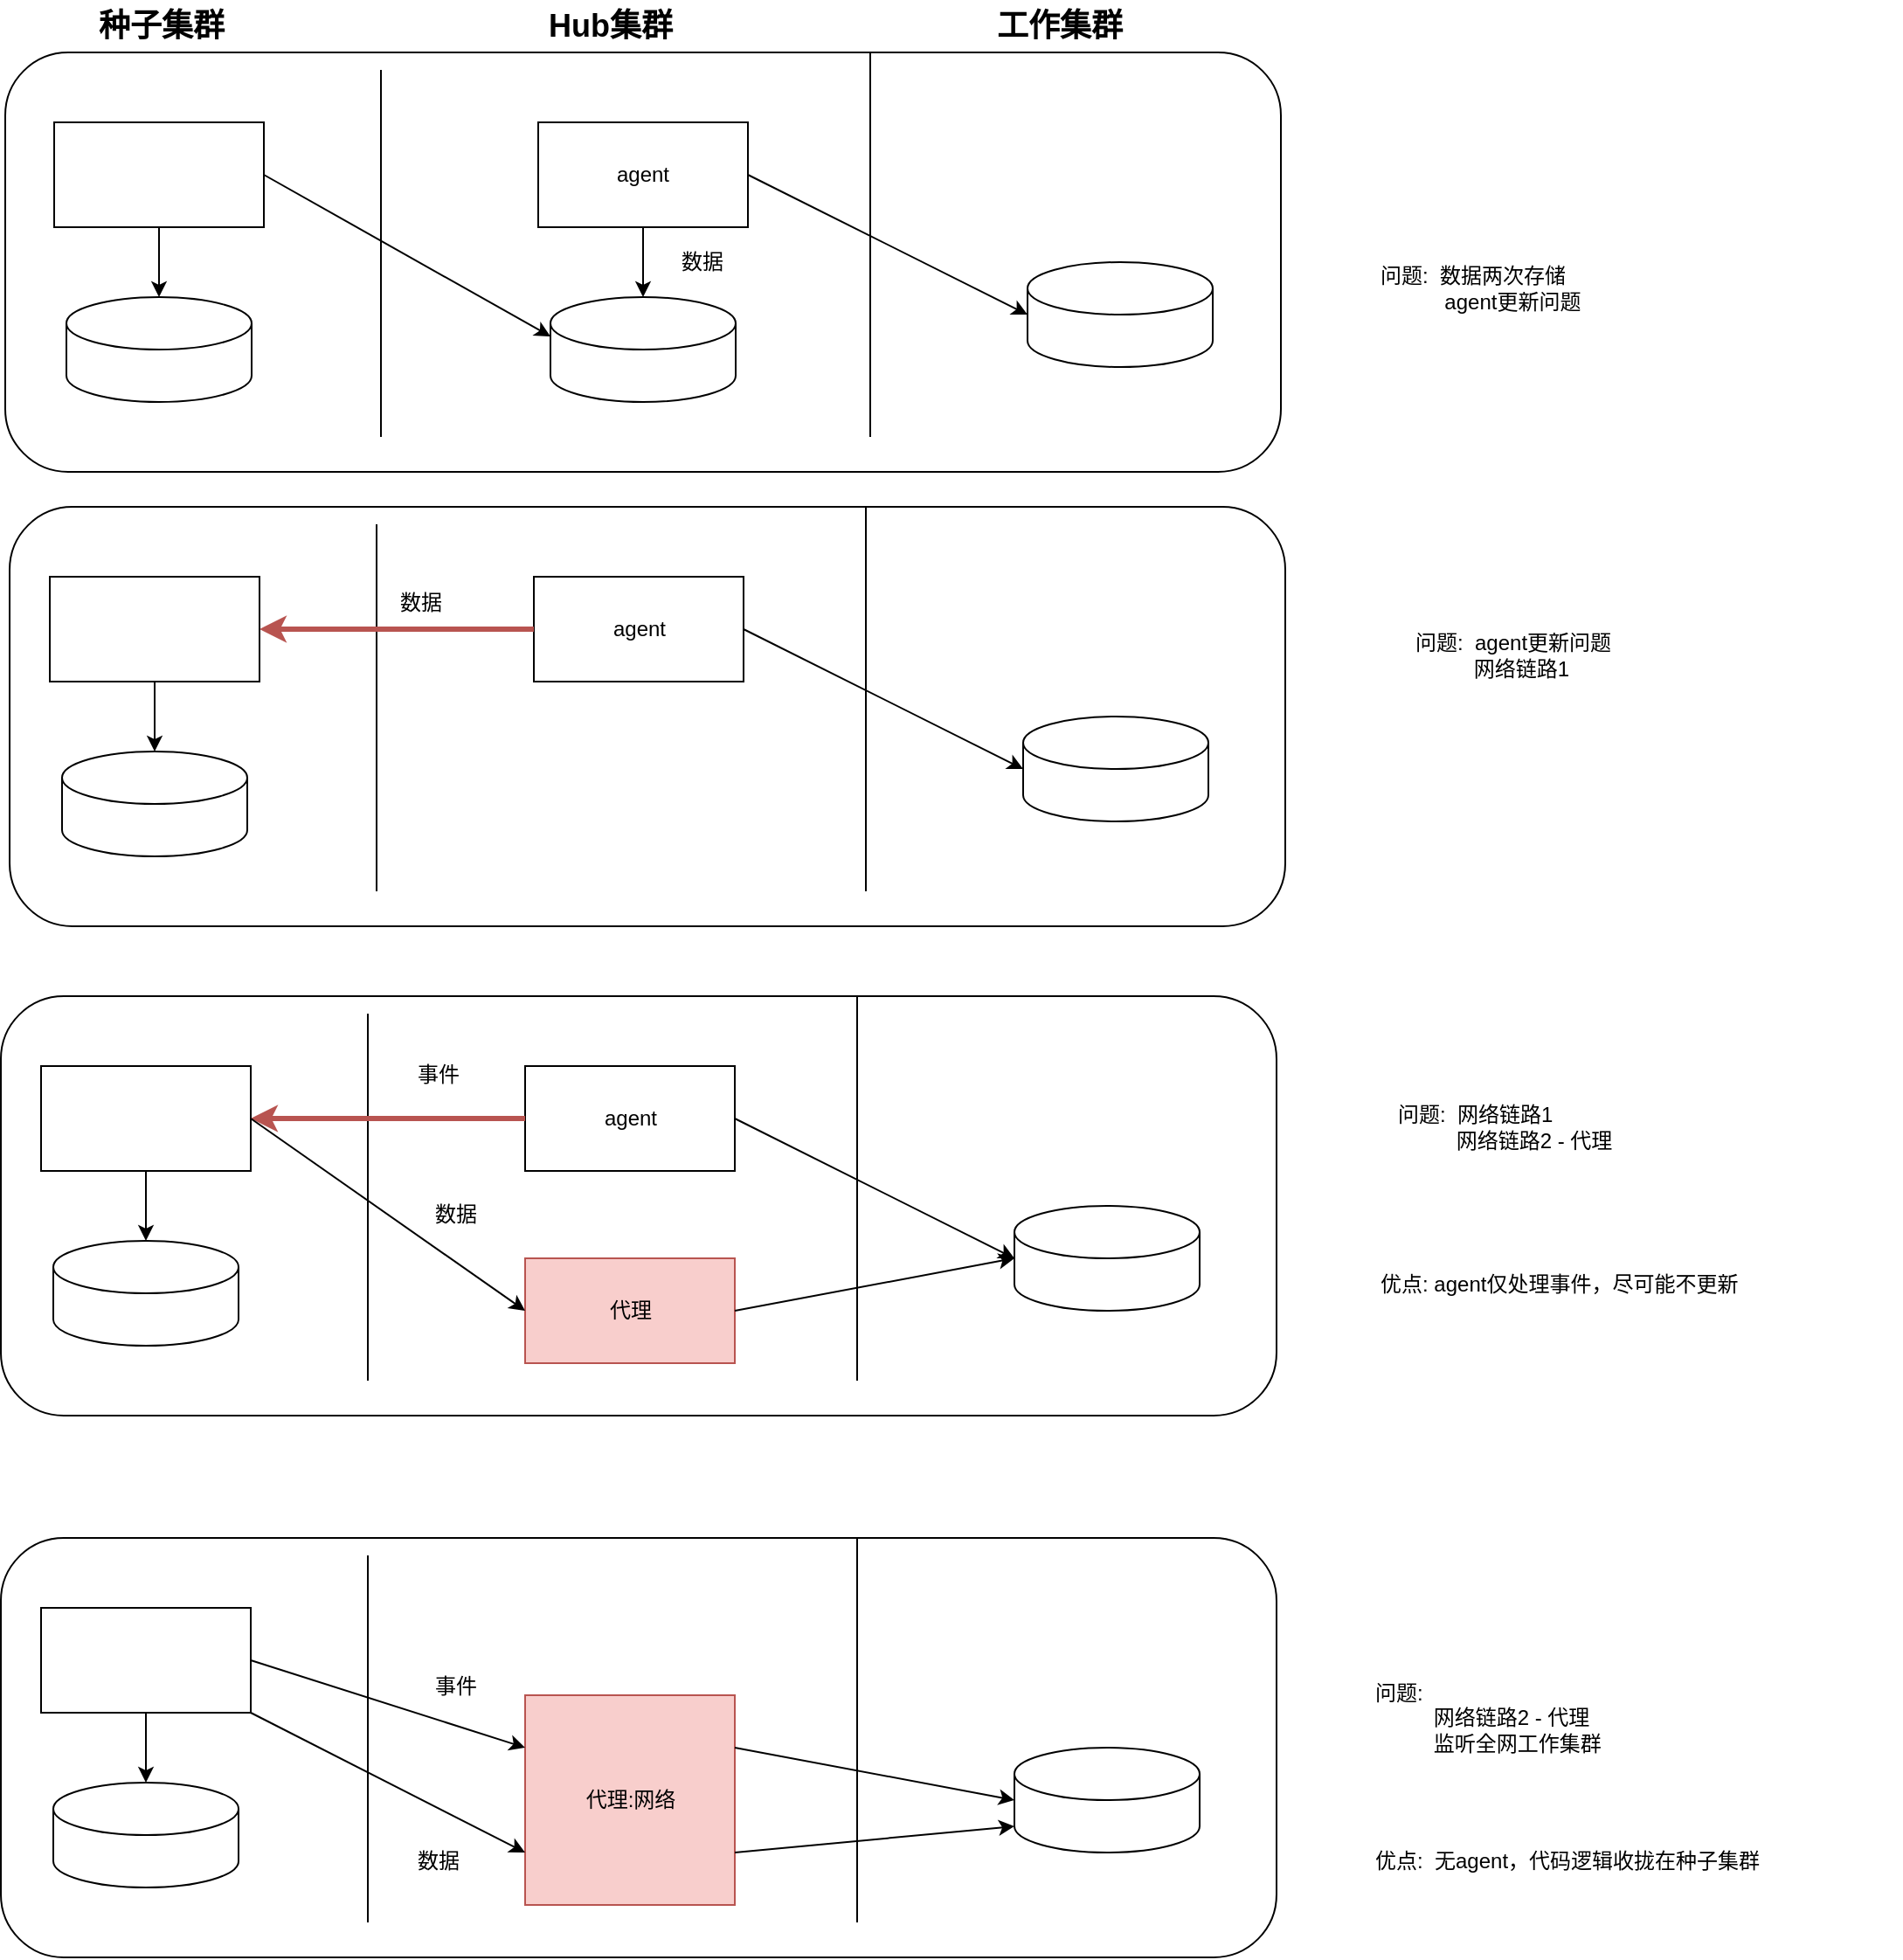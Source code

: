 <mxfile version="22.1.21" type="github" pages="3">
  <diagram name="第 1 页" id="q76jVNdIW2SFJ2JcnUCo">
    <mxGraphModel dx="1434" dy="780" grid="1" gridSize="10" guides="1" tooltips="1" connect="1" arrows="1" fold="1" page="1" pageScale="1" pageWidth="827" pageHeight="1169" math="0" shadow="0">
      <root>
        <mxCell id="0" />
        <mxCell id="1" parent="0" />
        <mxCell id="v8pVnGznMYh4SUHGBopm-34" value="" style="rounded=1;whiteSpace=wrap;html=1;" parent="1" vertex="1">
          <mxGeometry x="45" y="70" width="730" height="240" as="geometry" />
        </mxCell>
        <mxCell id="v8pVnGznMYh4SUHGBopm-33" value="" style="rounded=1;whiteSpace=wrap;html=1;" parent="1" vertex="1">
          <mxGeometry x="47.5" y="330" width="730" height="240" as="geometry" />
        </mxCell>
        <mxCell id="v8pVnGznMYh4SUHGBopm-1" value="" style="rounded=0;whiteSpace=wrap;html=1;" parent="1" vertex="1">
          <mxGeometry x="73" y="110" width="120" height="60" as="geometry" />
        </mxCell>
        <mxCell id="v8pVnGznMYh4SUHGBopm-3" value="" style="endArrow=none;html=1;rounded=0;" parent="1" edge="1">
          <mxGeometry width="50" height="50" relative="1" as="geometry">
            <mxPoint x="260" y="290" as="sourcePoint" />
            <mxPoint x="260" y="80" as="targetPoint" />
          </mxGeometry>
        </mxCell>
        <mxCell id="v8pVnGznMYh4SUHGBopm-6" value="" style="endArrow=none;html=1;rounded=0;" parent="1" edge="1">
          <mxGeometry width="50" height="50" relative="1" as="geometry">
            <mxPoint x="540" y="290" as="sourcePoint" />
            <mxPoint x="540" y="70" as="targetPoint" />
          </mxGeometry>
        </mxCell>
        <mxCell id="v8pVnGznMYh4SUHGBopm-7" value="agent" style="rounded=0;whiteSpace=wrap;html=1;" parent="1" vertex="1">
          <mxGeometry x="350" y="110" width="120" height="60" as="geometry" />
        </mxCell>
        <mxCell id="v8pVnGznMYh4SUHGBopm-8" value="" style="endArrow=classic;html=1;rounded=0;exitX=1;exitY=0.5;exitDx=0;exitDy=0;entryX=0;entryY=0.5;entryDx=0;entryDy=0;entryPerimeter=0;" parent="1" source="v8pVnGznMYh4SUHGBopm-7" target="v8pVnGznMYh4SUHGBopm-10" edge="1">
          <mxGeometry width="50" height="50" relative="1" as="geometry">
            <mxPoint x="680" y="360" as="sourcePoint" />
            <mxPoint x="630" y="220" as="targetPoint" />
          </mxGeometry>
        </mxCell>
        <mxCell id="v8pVnGznMYh4SUHGBopm-9" value="" style="endArrow=classic;html=1;rounded=0;entryX=0.5;entryY=0;entryDx=0;entryDy=0;exitX=0.5;exitY=1;exitDx=0;exitDy=0;entryPerimeter=0;" parent="1" source="v8pVnGznMYh4SUHGBopm-7" target="v8pVnGznMYh4SUHGBopm-12" edge="1">
          <mxGeometry width="50" height="50" relative="1" as="geometry">
            <mxPoint x="470" y="155" as="sourcePoint" />
            <mxPoint x="630" y="235" as="targetPoint" />
          </mxGeometry>
        </mxCell>
        <mxCell id="v8pVnGznMYh4SUHGBopm-10" value="" style="shape=cylinder3;whiteSpace=wrap;html=1;boundedLbl=1;backgroundOutline=1;size=15;" parent="1" vertex="1">
          <mxGeometry x="630" y="190" width="106" height="60" as="geometry" />
        </mxCell>
        <mxCell id="v8pVnGznMYh4SUHGBopm-12" value="" style="shape=cylinder3;whiteSpace=wrap;html=1;boundedLbl=1;backgroundOutline=1;size=15;" parent="1" vertex="1">
          <mxGeometry x="357" y="210" width="106" height="60" as="geometry" />
        </mxCell>
        <mxCell id="v8pVnGznMYh4SUHGBopm-13" value="" style="endArrow=classic;html=1;rounded=0;exitX=1;exitY=0.5;exitDx=0;exitDy=0;entryX=0;entryY=0;entryDx=0;entryDy=22.5;entryPerimeter=0;" parent="1" source="v8pVnGznMYh4SUHGBopm-1" target="v8pVnGznMYh4SUHGBopm-12" edge="1">
          <mxGeometry width="50" height="50" relative="1" as="geometry">
            <mxPoint x="540" y="400" as="sourcePoint" />
            <mxPoint x="590" y="350" as="targetPoint" />
          </mxGeometry>
        </mxCell>
        <mxCell id="v8pVnGznMYh4SUHGBopm-14" value="" style="shape=cylinder3;whiteSpace=wrap;html=1;boundedLbl=1;backgroundOutline=1;size=15;" parent="1" vertex="1">
          <mxGeometry x="80" y="210" width="106" height="60" as="geometry" />
        </mxCell>
        <mxCell id="v8pVnGznMYh4SUHGBopm-15" value="" style="endArrow=classic;html=1;rounded=0;exitX=0.5;exitY=1;exitDx=0;exitDy=0;entryX=0.5;entryY=0;entryDx=0;entryDy=0;entryPerimeter=0;" parent="1" source="v8pVnGznMYh4SUHGBopm-1" target="v8pVnGznMYh4SUHGBopm-14" edge="1">
          <mxGeometry width="50" height="50" relative="1" as="geometry">
            <mxPoint x="360" y="460" as="sourcePoint" />
            <mxPoint x="410" y="410" as="targetPoint" />
          </mxGeometry>
        </mxCell>
        <mxCell id="v8pVnGznMYh4SUHGBopm-18" value="工作集群" style="text;html=1;strokeColor=none;fillColor=none;align=center;verticalAlign=middle;whiteSpace=wrap;rounded=0;fontStyle=1;fontSize=18;" parent="1" vertex="1">
          <mxGeometry x="600" y="40" width="97" height="30" as="geometry" />
        </mxCell>
        <mxCell id="v8pVnGznMYh4SUHGBopm-19" value="Hub集群" style="text;html=1;strokeColor=none;fillColor=none;align=center;verticalAlign=middle;whiteSpace=wrap;rounded=0;fontStyle=1;fontSize=18;" parent="1" vertex="1">
          <mxGeometry x="343" y="40" width="97" height="30" as="geometry" />
        </mxCell>
        <mxCell id="v8pVnGznMYh4SUHGBopm-20" value="种子集群" style="text;html=1;strokeColor=none;fillColor=none;align=center;verticalAlign=middle;whiteSpace=wrap;rounded=0;fontStyle=1;fontSize=18;" parent="1" vertex="1">
          <mxGeometry x="80" y="40" width="108.5" height="30" as="geometry" />
        </mxCell>
        <mxCell id="v8pVnGznMYh4SUHGBopm-21" value="" style="rounded=0;whiteSpace=wrap;html=1;" parent="1" vertex="1">
          <mxGeometry x="70.5" y="370" width="120" height="60" as="geometry" />
        </mxCell>
        <mxCell id="v8pVnGznMYh4SUHGBopm-22" value="" style="endArrow=none;html=1;rounded=0;" parent="1" edge="1">
          <mxGeometry width="50" height="50" relative="1" as="geometry">
            <mxPoint x="257.5" y="550" as="sourcePoint" />
            <mxPoint x="257.5" y="340" as="targetPoint" />
          </mxGeometry>
        </mxCell>
        <mxCell id="v8pVnGznMYh4SUHGBopm-23" value="" style="endArrow=none;html=1;rounded=0;" parent="1" edge="1">
          <mxGeometry width="50" height="50" relative="1" as="geometry">
            <mxPoint x="537.5" y="550" as="sourcePoint" />
            <mxPoint x="537.5" y="330" as="targetPoint" />
          </mxGeometry>
        </mxCell>
        <mxCell id="v8pVnGznMYh4SUHGBopm-24" value="agent" style="rounded=0;whiteSpace=wrap;html=1;" parent="1" vertex="1">
          <mxGeometry x="347.5" y="370" width="120" height="60" as="geometry" />
        </mxCell>
        <mxCell id="v8pVnGznMYh4SUHGBopm-25" value="" style="endArrow=classic;html=1;rounded=0;exitX=1;exitY=0.5;exitDx=0;exitDy=0;entryX=0;entryY=0.5;entryDx=0;entryDy=0;entryPerimeter=0;" parent="1" source="v8pVnGznMYh4SUHGBopm-24" target="v8pVnGznMYh4SUHGBopm-27" edge="1">
          <mxGeometry width="50" height="50" relative="1" as="geometry">
            <mxPoint x="677.5" y="620" as="sourcePoint" />
            <mxPoint x="627.5" y="480" as="targetPoint" />
          </mxGeometry>
        </mxCell>
        <mxCell id="v8pVnGznMYh4SUHGBopm-27" value="" style="shape=cylinder3;whiteSpace=wrap;html=1;boundedLbl=1;backgroundOutline=1;size=15;" parent="1" vertex="1">
          <mxGeometry x="627.5" y="450" width="106" height="60" as="geometry" />
        </mxCell>
        <mxCell id="v8pVnGznMYh4SUHGBopm-29" value="" style="endArrow=classic;html=1;rounded=0;exitX=0;exitY=0.5;exitDx=0;exitDy=0;entryX=1;entryY=0.5;entryDx=0;entryDy=0;fillColor=#f8cecc;strokeColor=#b85450;strokeWidth=3;" parent="1" source="v8pVnGznMYh4SUHGBopm-24" target="v8pVnGznMYh4SUHGBopm-21" edge="1">
          <mxGeometry width="50" height="50" relative="1" as="geometry">
            <mxPoint x="537.5" y="660" as="sourcePoint" />
            <mxPoint x="354.5" y="492.5" as="targetPoint" />
          </mxGeometry>
        </mxCell>
        <mxCell id="v8pVnGznMYh4SUHGBopm-30" value="" style="shape=cylinder3;whiteSpace=wrap;html=1;boundedLbl=1;backgroundOutline=1;size=15;" parent="1" vertex="1">
          <mxGeometry x="77.5" y="470" width="106" height="60" as="geometry" />
        </mxCell>
        <mxCell id="v8pVnGznMYh4SUHGBopm-31" value="" style="endArrow=classic;html=1;rounded=0;exitX=0.5;exitY=1;exitDx=0;exitDy=0;entryX=0.5;entryY=0;entryDx=0;entryDy=0;entryPerimeter=0;" parent="1" source="v8pVnGznMYh4SUHGBopm-21" target="v8pVnGznMYh4SUHGBopm-30" edge="1">
          <mxGeometry width="50" height="50" relative="1" as="geometry">
            <mxPoint x="357.5" y="720" as="sourcePoint" />
            <mxPoint x="407.5" y="670" as="targetPoint" />
          </mxGeometry>
        </mxCell>
        <mxCell id="v8pVnGznMYh4SUHGBopm-35" value="" style="rounded=1;whiteSpace=wrap;html=1;" parent="1" vertex="1">
          <mxGeometry x="42.5" y="610" width="730" height="240" as="geometry" />
        </mxCell>
        <mxCell id="v8pVnGznMYh4SUHGBopm-36" value="" style="rounded=0;whiteSpace=wrap;html=1;" parent="1" vertex="1">
          <mxGeometry x="65.5" y="650" width="120" height="60" as="geometry" />
        </mxCell>
        <mxCell id="v8pVnGznMYh4SUHGBopm-37" value="" style="endArrow=none;html=1;rounded=0;" parent="1" edge="1">
          <mxGeometry width="50" height="50" relative="1" as="geometry">
            <mxPoint x="252.5" y="830" as="sourcePoint" />
            <mxPoint x="252.5" y="620" as="targetPoint" />
          </mxGeometry>
        </mxCell>
        <mxCell id="v8pVnGznMYh4SUHGBopm-38" value="" style="endArrow=none;html=1;rounded=0;" parent="1" edge="1">
          <mxGeometry width="50" height="50" relative="1" as="geometry">
            <mxPoint x="532.5" y="830" as="sourcePoint" />
            <mxPoint x="532.5" y="610" as="targetPoint" />
          </mxGeometry>
        </mxCell>
        <mxCell id="v8pVnGznMYh4SUHGBopm-39" value="agent" style="rounded=0;whiteSpace=wrap;html=1;" parent="1" vertex="1">
          <mxGeometry x="342.5" y="650" width="120" height="60" as="geometry" />
        </mxCell>
        <mxCell id="v8pVnGznMYh4SUHGBopm-40" value="" style="endArrow=classic;html=1;rounded=0;exitX=1;exitY=0.5;exitDx=0;exitDy=0;entryX=0;entryY=0.5;entryDx=0;entryDy=0;entryPerimeter=0;" parent="1" source="v8pVnGznMYh4SUHGBopm-39" target="v8pVnGznMYh4SUHGBopm-41" edge="1">
          <mxGeometry width="50" height="50" relative="1" as="geometry">
            <mxPoint x="672.5" y="900" as="sourcePoint" />
            <mxPoint x="622.5" y="760" as="targetPoint" />
          </mxGeometry>
        </mxCell>
        <mxCell id="v8pVnGznMYh4SUHGBopm-41" value="" style="shape=cylinder3;whiteSpace=wrap;html=1;boundedLbl=1;backgroundOutline=1;size=15;" parent="1" vertex="1">
          <mxGeometry x="622.5" y="730" width="106" height="60" as="geometry" />
        </mxCell>
        <mxCell id="v8pVnGznMYh4SUHGBopm-42" value="" style="endArrow=classic;html=1;rounded=0;exitX=0;exitY=0.5;exitDx=0;exitDy=0;entryX=1;entryY=0.5;entryDx=0;entryDy=0;fillColor=#f8cecc;strokeColor=#b85450;strokeWidth=3;" parent="1" source="v8pVnGznMYh4SUHGBopm-39" target="v8pVnGznMYh4SUHGBopm-36" edge="1">
          <mxGeometry width="50" height="50" relative="1" as="geometry">
            <mxPoint x="532.5" y="940" as="sourcePoint" />
            <mxPoint x="349.5" y="772.5" as="targetPoint" />
          </mxGeometry>
        </mxCell>
        <mxCell id="v8pVnGznMYh4SUHGBopm-43" value="" style="shape=cylinder3;whiteSpace=wrap;html=1;boundedLbl=1;backgroundOutline=1;size=15;" parent="1" vertex="1">
          <mxGeometry x="72.5" y="750" width="106" height="60" as="geometry" />
        </mxCell>
        <mxCell id="v8pVnGznMYh4SUHGBopm-44" value="" style="endArrow=classic;html=1;rounded=0;exitX=0.5;exitY=1;exitDx=0;exitDy=0;entryX=0.5;entryY=0;entryDx=0;entryDy=0;entryPerimeter=0;" parent="1" source="v8pVnGznMYh4SUHGBopm-36" target="v8pVnGznMYh4SUHGBopm-43" edge="1">
          <mxGeometry width="50" height="50" relative="1" as="geometry">
            <mxPoint x="352.5" y="1000" as="sourcePoint" />
            <mxPoint x="402.5" y="950" as="targetPoint" />
          </mxGeometry>
        </mxCell>
        <mxCell id="v8pVnGznMYh4SUHGBopm-45" value="代理" style="rounded=0;whiteSpace=wrap;html=1;fillColor=#f8cecc;strokeColor=#b85450;" parent="1" vertex="1">
          <mxGeometry x="342.5" y="760" width="120" height="60" as="geometry" />
        </mxCell>
        <mxCell id="v8pVnGznMYh4SUHGBopm-46" value="" style="endArrow=classic;html=1;rounded=0;exitX=1;exitY=0.5;exitDx=0;exitDy=0;entryX=0;entryY=0.5;entryDx=0;entryDy=0;" parent="1" source="v8pVnGznMYh4SUHGBopm-36" target="v8pVnGznMYh4SUHGBopm-45" edge="1">
          <mxGeometry width="50" height="50" relative="1" as="geometry">
            <mxPoint x="332.5" y="950" as="sourcePoint" />
            <mxPoint x="382.5" y="900" as="targetPoint" />
          </mxGeometry>
        </mxCell>
        <mxCell id="v8pVnGznMYh4SUHGBopm-47" value="" style="endArrow=classic;html=1;rounded=0;exitX=1;exitY=0.5;exitDx=0;exitDy=0;entryX=0;entryY=0.5;entryDx=0;entryDy=0;entryPerimeter=0;" parent="1" source="v8pVnGznMYh4SUHGBopm-45" target="v8pVnGznMYh4SUHGBopm-41" edge="1">
          <mxGeometry width="50" height="50" relative="1" as="geometry">
            <mxPoint x="195.5" y="690" as="sourcePoint" />
            <mxPoint x="352.5" y="800" as="targetPoint" />
          </mxGeometry>
        </mxCell>
        <mxCell id="v8pVnGznMYh4SUHGBopm-48" value="" style="rounded=1;whiteSpace=wrap;html=1;" parent="1" vertex="1">
          <mxGeometry x="42.5" y="920" width="730" height="240" as="geometry" />
        </mxCell>
        <mxCell id="v8pVnGznMYh4SUHGBopm-49" value="" style="rounded=0;whiteSpace=wrap;html=1;" parent="1" vertex="1">
          <mxGeometry x="65.5" y="960" width="120" height="60" as="geometry" />
        </mxCell>
        <mxCell id="v8pVnGznMYh4SUHGBopm-50" value="" style="endArrow=none;html=1;rounded=0;" parent="1" edge="1">
          <mxGeometry width="50" height="50" relative="1" as="geometry">
            <mxPoint x="252.5" y="1140" as="sourcePoint" />
            <mxPoint x="252.5" y="930" as="targetPoint" />
          </mxGeometry>
        </mxCell>
        <mxCell id="v8pVnGznMYh4SUHGBopm-51" value="" style="endArrow=none;html=1;rounded=0;" parent="1" edge="1">
          <mxGeometry width="50" height="50" relative="1" as="geometry">
            <mxPoint x="532.5" y="1140" as="sourcePoint" />
            <mxPoint x="532.5" y="920" as="targetPoint" />
          </mxGeometry>
        </mxCell>
        <mxCell id="v8pVnGznMYh4SUHGBopm-54" value="" style="shape=cylinder3;whiteSpace=wrap;html=1;boundedLbl=1;backgroundOutline=1;size=15;" parent="1" vertex="1">
          <mxGeometry x="622.5" y="1040" width="106" height="60" as="geometry" />
        </mxCell>
        <mxCell id="v8pVnGznMYh4SUHGBopm-56" value="" style="shape=cylinder3;whiteSpace=wrap;html=1;boundedLbl=1;backgroundOutline=1;size=15;" parent="1" vertex="1">
          <mxGeometry x="72.5" y="1060" width="106" height="60" as="geometry" />
        </mxCell>
        <mxCell id="v8pVnGznMYh4SUHGBopm-57" value="" style="endArrow=classic;html=1;rounded=0;exitX=0.5;exitY=1;exitDx=0;exitDy=0;entryX=0.5;entryY=0;entryDx=0;entryDy=0;entryPerimeter=0;" parent="1" source="v8pVnGznMYh4SUHGBopm-49" target="v8pVnGznMYh4SUHGBopm-56" edge="1">
          <mxGeometry width="50" height="50" relative="1" as="geometry">
            <mxPoint x="352.5" y="1310" as="sourcePoint" />
            <mxPoint x="402.5" y="1260" as="targetPoint" />
          </mxGeometry>
        </mxCell>
        <mxCell id="v8pVnGznMYh4SUHGBopm-58" value="代理:网络" style="rounded=0;whiteSpace=wrap;html=1;fillColor=#f8cecc;strokeColor=#b85450;" parent="1" vertex="1">
          <mxGeometry x="342.5" y="1010" width="120" height="120" as="geometry" />
        </mxCell>
        <mxCell id="v8pVnGznMYh4SUHGBopm-59" value="" style="endArrow=classic;html=1;rounded=0;exitX=1;exitY=1;exitDx=0;exitDy=0;entryX=0;entryY=0.75;entryDx=0;entryDy=0;" parent="1" source="v8pVnGznMYh4SUHGBopm-49" target="v8pVnGznMYh4SUHGBopm-58" edge="1">
          <mxGeometry width="50" height="50" relative="1" as="geometry">
            <mxPoint x="332.5" y="1260" as="sourcePoint" />
            <mxPoint x="382.5" y="1210" as="targetPoint" />
          </mxGeometry>
        </mxCell>
        <mxCell id="v8pVnGznMYh4SUHGBopm-60" value="" style="endArrow=classic;html=1;rounded=0;exitX=1;exitY=0.75;exitDx=0;exitDy=0;entryX=0;entryY=1;entryDx=0;entryDy=-15;entryPerimeter=0;" parent="1" source="v8pVnGznMYh4SUHGBopm-58" target="v8pVnGznMYh4SUHGBopm-54" edge="1">
          <mxGeometry width="50" height="50" relative="1" as="geometry">
            <mxPoint x="195.5" y="1000" as="sourcePoint" />
            <mxPoint x="352.5" y="1110" as="targetPoint" />
          </mxGeometry>
        </mxCell>
        <mxCell id="v8pVnGznMYh4SUHGBopm-62" value="" style="endArrow=classic;html=1;rounded=0;exitX=1;exitY=0.5;exitDx=0;exitDy=0;entryX=0;entryY=0.25;entryDx=0;entryDy=0;" parent="1" source="v8pVnGznMYh4SUHGBopm-49" target="v8pVnGznMYh4SUHGBopm-58" edge="1">
          <mxGeometry width="50" height="50" relative="1" as="geometry">
            <mxPoint x="392.5" y="1030" as="sourcePoint" />
            <mxPoint x="442.5" y="980" as="targetPoint" />
          </mxGeometry>
        </mxCell>
        <mxCell id="v8pVnGznMYh4SUHGBopm-63" value="" style="endArrow=classic;html=1;rounded=0;exitX=1;exitY=0.25;exitDx=0;exitDy=0;entryX=0;entryY=0.5;entryDx=0;entryDy=0;entryPerimeter=0;" parent="1" source="v8pVnGznMYh4SUHGBopm-58" target="v8pVnGznMYh4SUHGBopm-54" edge="1">
          <mxGeometry width="50" height="50" relative="1" as="geometry">
            <mxPoint x="852.5" y="1080" as="sourcePoint" />
            <mxPoint x="902.5" y="1030" as="targetPoint" />
          </mxGeometry>
        </mxCell>
        <mxCell id="v8pVnGznMYh4SUHGBopm-64" value="数据" style="text;html=1;strokeColor=none;fillColor=none;align=center;verticalAlign=middle;whiteSpace=wrap;rounded=0;" parent="1" vertex="1">
          <mxGeometry x="414" y="175" width="60" height="30" as="geometry" />
        </mxCell>
        <mxCell id="v8pVnGznMYh4SUHGBopm-66" value="数据" style="text;html=1;strokeColor=none;fillColor=none;align=center;verticalAlign=middle;whiteSpace=wrap;rounded=0;" parent="1" vertex="1">
          <mxGeometry x="252.5" y="370" width="60" height="30" as="geometry" />
        </mxCell>
        <mxCell id="v8pVnGznMYh4SUHGBopm-67" value="事件" style="text;html=1;strokeColor=none;fillColor=none;align=center;verticalAlign=middle;whiteSpace=wrap;rounded=0;" parent="1" vertex="1">
          <mxGeometry x="262.5" y="640" width="60" height="30" as="geometry" />
        </mxCell>
        <mxCell id="v8pVnGznMYh4SUHGBopm-68" value="数据" style="text;html=1;strokeColor=none;fillColor=none;align=center;verticalAlign=middle;whiteSpace=wrap;rounded=0;" parent="1" vertex="1">
          <mxGeometry x="272.5" y="720" width="60" height="30" as="geometry" />
        </mxCell>
        <mxCell id="v8pVnGznMYh4SUHGBopm-69" value="事件" style="text;html=1;strokeColor=none;fillColor=none;align=center;verticalAlign=middle;whiteSpace=wrap;rounded=0;" parent="1" vertex="1">
          <mxGeometry x="272.5" y="990" width="60" height="30" as="geometry" />
        </mxCell>
        <mxCell id="v8pVnGznMYh4SUHGBopm-70" value="数据" style="text;html=1;strokeColor=none;fillColor=none;align=center;verticalAlign=middle;whiteSpace=wrap;rounded=0;" parent="1" vertex="1">
          <mxGeometry x="262.5" y="1090" width="60" height="30" as="geometry" />
        </mxCell>
        <mxCell id="v8pVnGznMYh4SUHGBopm-71" value="问题:&amp;nbsp;&lt;br&gt;&amp;nbsp; &amp;nbsp; &amp;nbsp; &amp;nbsp; &amp;nbsp; 网络链路2 -&amp;nbsp;代理&lt;br&gt;&amp;nbsp; &amp;nbsp; &amp;nbsp; &amp;nbsp; &amp;nbsp; 监听全网工作集群" style="text;html=1;strokeColor=none;fillColor=none;align=left;verticalAlign=middle;whiteSpace=wrap;rounded=0;" parent="1" vertex="1">
          <mxGeometry x="827" y="985" width="180" height="75" as="geometry" />
        </mxCell>
        <mxCell id="v8pVnGznMYh4SUHGBopm-72" value="问题:&amp;nbsp; 数据两次存储&lt;br&gt;&amp;nbsp; &amp;nbsp; &amp;nbsp; &amp;nbsp; &amp;nbsp; &amp;nbsp;agent更新问题" style="text;html=1;strokeColor=none;fillColor=none;align=left;verticalAlign=middle;whiteSpace=wrap;rounded=0;" parent="1" vertex="1">
          <mxGeometry x="830" y="170" width="160" height="70" as="geometry" />
        </mxCell>
        <mxCell id="v8pVnGznMYh4SUHGBopm-73" value="问题:&amp;nbsp; agent更新问题&lt;br&gt;&amp;nbsp; &amp;nbsp; &amp;nbsp; &amp;nbsp; &amp;nbsp; 网络链路1" style="text;html=1;strokeColor=none;fillColor=none;align=left;verticalAlign=middle;whiteSpace=wrap;rounded=0;" parent="1" vertex="1">
          <mxGeometry x="850" y="400" width="140" height="30" as="geometry" />
        </mxCell>
        <mxCell id="v8pVnGznMYh4SUHGBopm-74" value="问题:&amp;nbsp;&amp;nbsp;网络链路1&lt;br&gt;&amp;nbsp; &amp;nbsp; &amp;nbsp; &amp;nbsp; &amp;nbsp; 网络链路2 -&amp;nbsp;代理" style="text;html=1;strokeColor=none;fillColor=none;align=left;verticalAlign=middle;whiteSpace=wrap;rounded=0;" parent="1" vertex="1">
          <mxGeometry x="840" y="670" width="140" height="30" as="geometry" />
        </mxCell>
        <mxCell id="v8pVnGznMYh4SUHGBopm-75" value="优点: agent仅处理事件，尽可能不更新" style="text;html=1;strokeColor=none;fillColor=none;align=left;verticalAlign=middle;whiteSpace=wrap;rounded=0;" parent="1" vertex="1">
          <mxGeometry x="830" y="760" width="300" height="30" as="geometry" />
        </mxCell>
        <mxCell id="v8pVnGznMYh4SUHGBopm-78" value="优点:&amp;nbsp; 无agent，代码逻辑收拢在种子集群" style="text;html=1;strokeColor=none;fillColor=none;align=left;verticalAlign=middle;whiteSpace=wrap;rounded=0;" parent="1" vertex="1">
          <mxGeometry x="827" y="1090" width="300" height="30" as="geometry" />
        </mxCell>
      </root>
    </mxGraphModel>
  </diagram>
  <diagram id="9x4Vz4Z2OaIj-uQMWDy_" name="第 2 页">
    <mxGraphModel dx="1434" dy="780" grid="1" gridSize="10" guides="1" tooltips="1" connect="1" arrows="1" fold="1" page="1" pageScale="1" pageWidth="827" pageHeight="1169" math="0" shadow="0">
      <root>
        <mxCell id="0" />
        <mxCell id="1" parent="0" />
        <mxCell id="FZobkZ8ELBY77XKOrc9i-5" value="" style="rounded=0;whiteSpace=wrap;html=1;" vertex="1" parent="1">
          <mxGeometry x="160" y="150" width="160" height="280" as="geometry" />
        </mxCell>
        <mxCell id="FZobkZ8ELBY77XKOrc9i-1" value="operator模式" style="rounded=1;whiteSpace=wrap;html=1;" vertex="1" parent="1">
          <mxGeometry x="180" y="220" width="120" height="60" as="geometry" />
        </mxCell>
        <mxCell id="FZobkZ8ELBY77XKOrc9i-2" value="1. list&amp;amp;watch&lt;br&gt;2.&amp;nbsp;定时任务" style="rounded=1;whiteSpace=wrap;html=1;" vertex="1" parent="1">
          <mxGeometry x="180" y="320" width="120" height="60" as="geometry" />
        </mxCell>
        <mxCell id="FZobkZ8ELBY77XKOrc9i-3" value="集群管理服务" style="rounded=1;whiteSpace=wrap;html=1;" vertex="1" parent="1">
          <mxGeometry x="414" y="260" width="120" height="60" as="geometry" />
        </mxCell>
        <mxCell id="FZobkZ8ELBY77XKOrc9i-4" value="&lt;b&gt;hub集群/工作集群&lt;/b&gt;&lt;br&gt;&lt;br&gt;&lt;br&gt;北=&amp;gt;南:&amp;nbsp; 安装、数据下发(应用、任务)&lt;br&gt;南=&amp;gt;北:&amp;nbsp; 数据采集；资源状态同步(任务)" style="text;html=1;strokeColor=none;fillColor=none;align=left;verticalAlign=middle;whiteSpace=wrap;rounded=0;" vertex="1" parent="1">
          <mxGeometry x="570" y="235" width="220" height="85" as="geometry" />
        </mxCell>
        <mxCell id="FZobkZ8ELBY77XKOrc9i-6" value="事件触发" style="text;html=1;strokeColor=none;fillColor=none;align=center;verticalAlign=middle;whiteSpace=wrap;rounded=0;" vertex="1" parent="1">
          <mxGeometry x="170" y="160" width="60" height="30" as="geometry" />
        </mxCell>
        <mxCell id="FZobkZ8ELBY77XKOrc9i-7" value="事件触发&lt;br&gt;&amp;nbsp; &amp;nbsp;1.&amp;nbsp; 种子集群&lt;br&gt;&amp;nbsp; &amp;nbsp;2.&amp;nbsp; hub集群&lt;br&gt;&amp;nbsp; &amp;nbsp;3.&amp;nbsp;工作集群&lt;br&gt;&amp;nbsp; &amp;nbsp;4.&amp;nbsp;定时任务" style="text;html=1;strokeColor=none;fillColor=none;align=left;verticalAlign=top;whiteSpace=wrap;rounded=0;" vertex="1" parent="1">
          <mxGeometry x="20" y="200" width="100" height="110" as="geometry" />
        </mxCell>
        <mxCell id="FZobkZ8ELBY77XKOrc9i-8" value="" style="endArrow=classic;html=1;rounded=0;exitX=1;exitY=0.5;exitDx=0;exitDy=0;entryX=0;entryY=0.5;entryDx=0;entryDy=0;" edge="1" parent="1" source="FZobkZ8ELBY77XKOrc9i-5" target="FZobkZ8ELBY77XKOrc9i-3">
          <mxGeometry width="50" height="50" relative="1" as="geometry">
            <mxPoint x="450" y="460" as="sourcePoint" />
            <mxPoint x="500" y="410" as="targetPoint" />
          </mxGeometry>
        </mxCell>
      </root>
    </mxGraphModel>
  </diagram>
  <diagram id="7wg8fPP-oMfJONgTG82Z" name="第 3 页">
    <mxGraphModel dx="1509" dy="821" grid="1" gridSize="10" guides="1" tooltips="1" connect="1" arrows="1" fold="1" page="1" pageScale="1" pageWidth="827" pageHeight="1169" math="0" shadow="0">
      <root>
        <mxCell id="0" />
        <mxCell id="1" parent="0" />
        <mxCell id="yo2vscNkxYr83g6uuiDg-9" value="" style="rounded=1;whiteSpace=wrap;html=1;" vertex="1" parent="1">
          <mxGeometry x="121" y="170" width="450" height="190" as="geometry" />
        </mxCell>
        <mxCell id="yo2vscNkxYr83g6uuiDg-1" value="apiserver" style="rounded=0;whiteSpace=wrap;html=1;" vertex="1" parent="1">
          <mxGeometry x="281" y="210" width="120" height="60" as="geometry" />
        </mxCell>
        <mxCell id="yo2vscNkxYr83g6uuiDg-3" value="kubevela-core&lt;br&gt;(controller)" style="rounded=0;whiteSpace=wrap;html=1;" vertex="1" parent="1">
          <mxGeometry x="431" y="210" width="120" height="60" as="geometry" />
        </mxCell>
        <mxCell id="yo2vscNkxYr83g6uuiDg-5" value="vela&lt;br&gt;(client)" style="rounded=0;whiteSpace=wrap;html=1;" vertex="1" parent="1">
          <mxGeometry x="141" y="210" width="120" height="60" as="geometry" />
        </mxCell>
        <mxCell id="yo2vscNkxYr83g6uuiDg-6" value="pkg&lt;br&gt;(addon、policy...)" style="rounded=0;whiteSpace=wrap;html=1;" vertex="1" parent="1">
          <mxGeometry x="281" y="290" width="120" height="60" as="geometry" />
        </mxCell>
        <mxCell id="yo2vscNkxYr83g6uuiDg-10" value="代码仓库workflow" style="rounded=0;whiteSpace=wrap;html=1;" vertex="1" parent="1">
          <mxGeometry x="17" y="180" width="84" height="170" as="geometry" />
        </mxCell>
        <mxCell id="yo2vscNkxYr83g6uuiDg-11" value="代码仓库pkg&lt;br&gt;（commlib)" style="rounded=0;whiteSpace=wrap;html=1;" vertex="1" parent="1">
          <mxGeometry x="21" y="380" width="550" height="60" as="geometry" />
        </mxCell>
        <mxCell id="yo2vscNkxYr83g6uuiDg-12" value="代码仓库kubevela" style="text;html=1;strokeColor=none;fillColor=none;align=center;verticalAlign=middle;whiteSpace=wrap;rounded=0;" vertex="1" parent="1">
          <mxGeometry x="131" y="170" width="100" height="30" as="geometry" />
        </mxCell>
        <mxCell id="yo2vscNkxYr83g6uuiDg-14" value="代码仓库kubevela-core-api&lt;br&gt;" style="rounded=0;whiteSpace=wrap;html=1;" vertex="1" parent="1">
          <mxGeometry x="586" y="210" width="120" height="60" as="geometry" />
        </mxCell>
        <mxCell id="yo2vscNkxYr83g6uuiDg-16" value="代码仓库&lt;br&gt;catalog&lt;br&gt;(addon-yaml)" style="rounded=0;whiteSpace=wrap;html=1;" vertex="1" parent="1">
          <mxGeometry x="586" y="295" width="120" height="60" as="geometry" />
        </mxCell>
        <mxCell id="yo2vscNkxYr83g6uuiDg-17" value="cluster-gateway&lt;br&gt;velaux&lt;br&gt;..." style="text;html=1;strokeColor=none;fillColor=none;align=left;verticalAlign=middle;whiteSpace=wrap;rounded=0;" vertex="1" parent="1">
          <mxGeometry x="710" y="295" width="100" height="55" as="geometry" />
        </mxCell>
      </root>
    </mxGraphModel>
  </diagram>
</mxfile>
